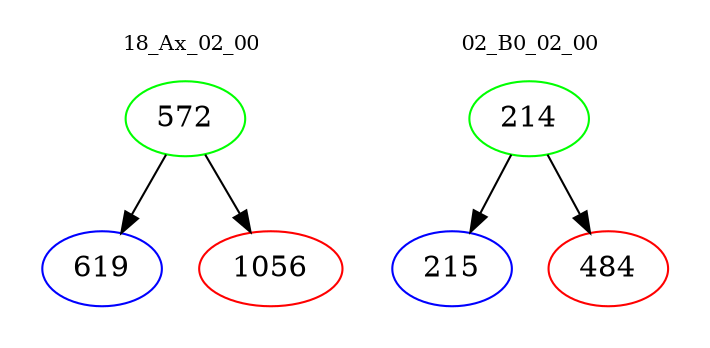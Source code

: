 digraph{
subgraph cluster_0 {
color = white
label = "18_Ax_02_00";
fontsize=10;
T0_572 [label="572", color="green"]
T0_572 -> T0_619 [color="black"]
T0_619 [label="619", color="blue"]
T0_572 -> T0_1056 [color="black"]
T0_1056 [label="1056", color="red"]
}
subgraph cluster_1 {
color = white
label = "02_B0_02_00";
fontsize=10;
T1_214 [label="214", color="green"]
T1_214 -> T1_215 [color="black"]
T1_215 [label="215", color="blue"]
T1_214 -> T1_484 [color="black"]
T1_484 [label="484", color="red"]
}
}
